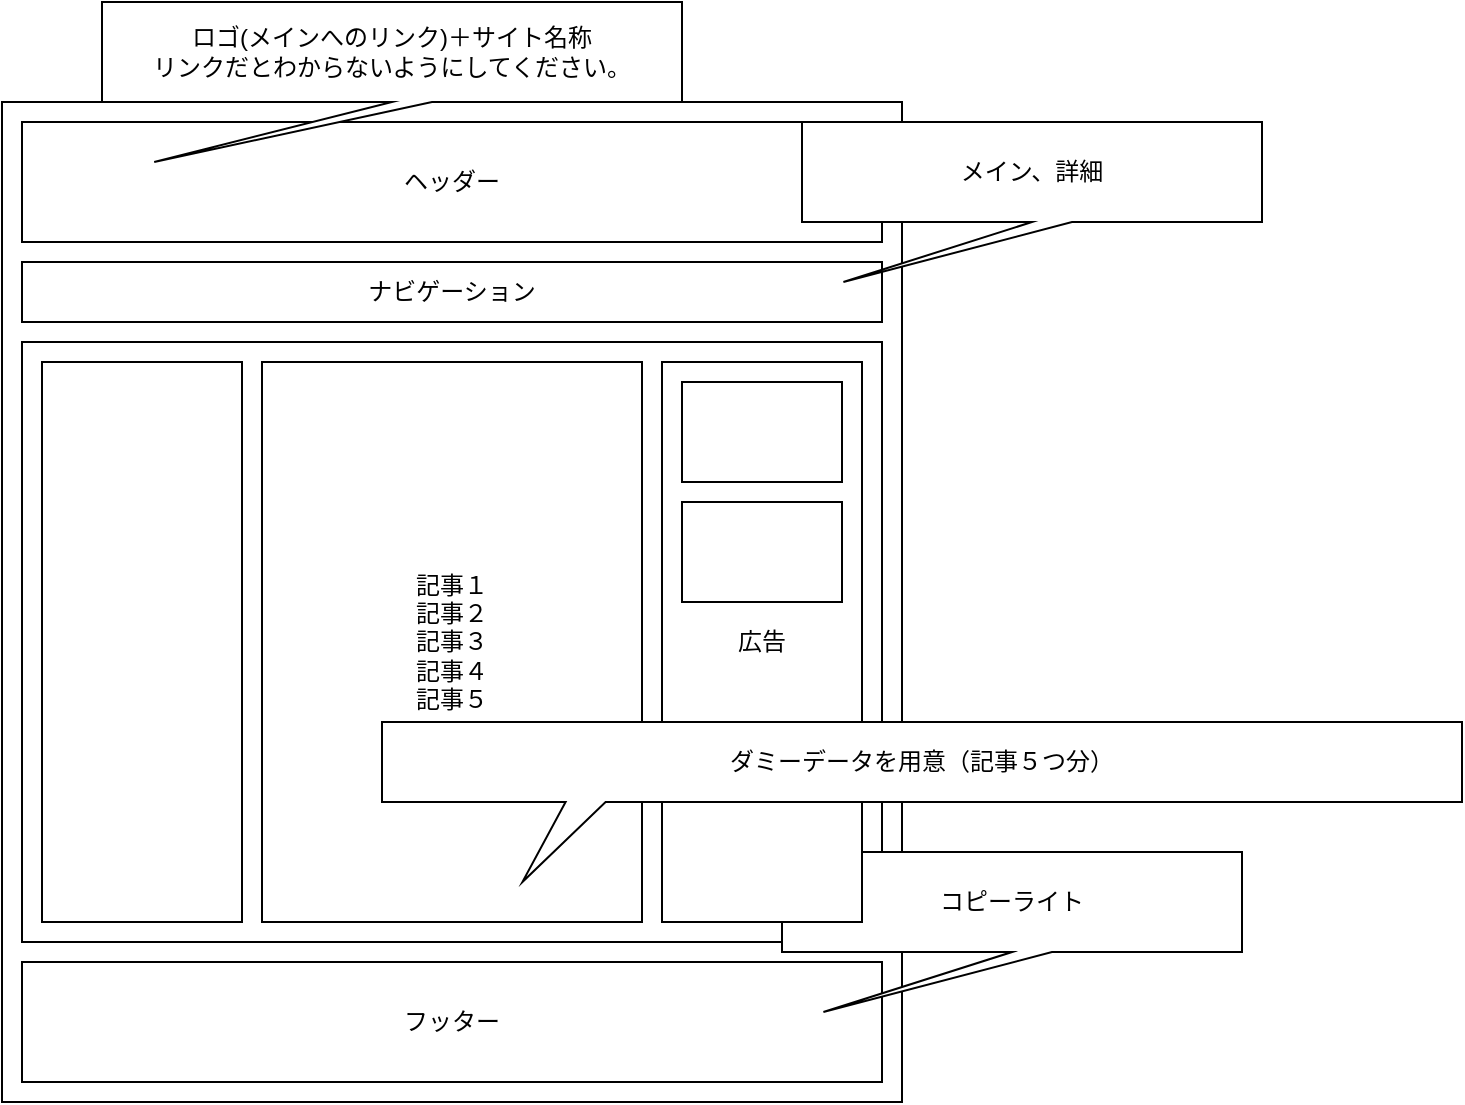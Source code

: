 <mxfile>
    <diagram id="d5_AIeiyNeyr5nyxIZxo" name="ページ1">
        <mxGraphModel dx="660" dy="787" grid="1" gridSize="10" guides="1" tooltips="1" connect="1" arrows="1" fold="1" page="1" pageScale="1" pageWidth="827" pageHeight="1169" math="0" shadow="0">
            <root>
                <mxCell id="0"/>
                <mxCell id="1" parent="0"/>
                <mxCell id="2" value="" style="rounded=0;whiteSpace=wrap;html=1;" vertex="1" parent="1">
                    <mxGeometry x="49" y="110" width="450" height="500" as="geometry"/>
                </mxCell>
                <mxCell id="3" value="ヘッダー" style="rounded=0;whiteSpace=wrap;html=1;" vertex="1" parent="1">
                    <mxGeometry x="59" y="120" width="430" height="60" as="geometry"/>
                </mxCell>
                <mxCell id="4" value="ナビゲーション" style="rounded=0;whiteSpace=wrap;html=1;" vertex="1" parent="1">
                    <mxGeometry x="59" y="190" width="430" height="30" as="geometry"/>
                </mxCell>
                <mxCell id="5" value="メイン、詳細" style="shape=callout;whiteSpace=wrap;html=1;perimeter=calloutPerimeter;position2=0.09;" vertex="1" parent="1">
                    <mxGeometry x="449" y="120" width="230" height="80" as="geometry"/>
                </mxCell>
                <mxCell id="6" value="" style="rounded=0;whiteSpace=wrap;html=1;" vertex="1" parent="1">
                    <mxGeometry x="59" y="230" width="430" height="300" as="geometry"/>
                </mxCell>
                <mxCell id="7" value="フッター" style="rounded=0;whiteSpace=wrap;html=1;" vertex="1" parent="1">
                    <mxGeometry x="59" y="540" width="430" height="60" as="geometry"/>
                </mxCell>
                <mxCell id="8" value="コピーライト" style="shape=callout;whiteSpace=wrap;html=1;perimeter=calloutPerimeter;position2=0.09;" vertex="1" parent="1">
                    <mxGeometry x="439" y="485" width="230" height="80" as="geometry"/>
                </mxCell>
                <mxCell id="9" value="ロゴ(メインへのリンク)＋サイト名称&lt;br&gt;リンクだとわからないようにしてください。" style="shape=callout;whiteSpace=wrap;html=1;perimeter=calloutPerimeter;position2=0.09;" vertex="1" parent="1">
                    <mxGeometry x="99" y="60" width="290" height="80" as="geometry"/>
                </mxCell>
                <mxCell id="10" value="" style="rounded=0;whiteSpace=wrap;html=1;" vertex="1" parent="1">
                    <mxGeometry x="69" y="240" width="100" height="280" as="geometry"/>
                </mxCell>
                <mxCell id="11" value="広告" style="rounded=0;whiteSpace=wrap;html=1;" vertex="1" parent="1">
                    <mxGeometry x="379" y="240" width="100" height="280" as="geometry"/>
                </mxCell>
                <mxCell id="12" value="記事１&lt;br&gt;記事２&lt;br&gt;記事３&lt;br&gt;記事４&lt;br&gt;記事５" style="rounded=0;whiteSpace=wrap;html=1;" vertex="1" parent="1">
                    <mxGeometry x="179" y="240" width="190" height="280" as="geometry"/>
                </mxCell>
                <mxCell id="13" value="" style="rounded=0;whiteSpace=wrap;html=1;" vertex="1" parent="1">
                    <mxGeometry x="389" y="250" width="80" height="50" as="geometry"/>
                </mxCell>
                <mxCell id="14" value="" style="rounded=0;whiteSpace=wrap;html=1;" vertex="1" parent="1">
                    <mxGeometry x="389" y="310" width="80" height="50" as="geometry"/>
                </mxCell>
                <mxCell id="15" value="ダミーデータを用意（記事５つ分）" style="shape=callout;whiteSpace=wrap;html=1;perimeter=calloutPerimeter;position2=0.13;size=40;position=0.17;" vertex="1" parent="1">
                    <mxGeometry x="239" y="420" width="540" height="80" as="geometry"/>
                </mxCell>
            </root>
        </mxGraphModel>
    </diagram>
</mxfile>